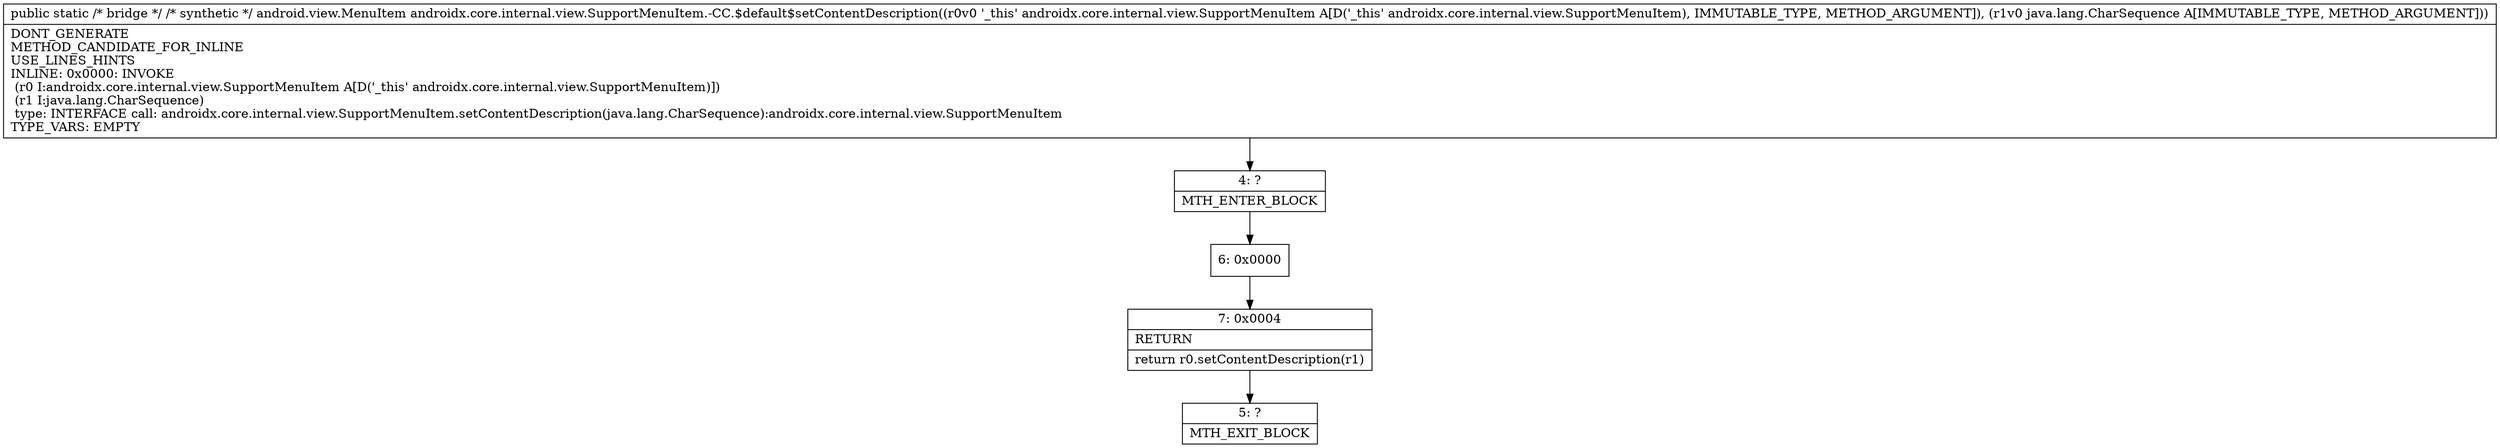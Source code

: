 digraph "CFG forandroidx.core.internal.view.SupportMenuItem.\-CC.$default$setContentDescription(Landroidx\/core\/internal\/view\/SupportMenuItem;Ljava\/lang\/CharSequence;)Landroid\/view\/MenuItem;" {
Node_4 [shape=record,label="{4\:\ ?|MTH_ENTER_BLOCK\l}"];
Node_6 [shape=record,label="{6\:\ 0x0000}"];
Node_7 [shape=record,label="{7\:\ 0x0004|RETURN\l|return r0.setContentDescription(r1)\l}"];
Node_5 [shape=record,label="{5\:\ ?|MTH_EXIT_BLOCK\l}"];
MethodNode[shape=record,label="{public static \/* bridge *\/ \/* synthetic *\/ android.view.MenuItem androidx.core.internal.view.SupportMenuItem.\-CC.$default$setContentDescription((r0v0 '_this' androidx.core.internal.view.SupportMenuItem A[D('_this' androidx.core.internal.view.SupportMenuItem), IMMUTABLE_TYPE, METHOD_ARGUMENT]), (r1v0 java.lang.CharSequence A[IMMUTABLE_TYPE, METHOD_ARGUMENT]))  | DONT_GENERATE\lMETHOD_CANDIDATE_FOR_INLINE\lUSE_LINES_HINTS\lINLINE: 0x0000: INVOKE  \l  (r0 I:androidx.core.internal.view.SupportMenuItem A[D('_this' androidx.core.internal.view.SupportMenuItem)])\l  (r1 I:java.lang.CharSequence)\l type: INTERFACE call: androidx.core.internal.view.SupportMenuItem.setContentDescription(java.lang.CharSequence):androidx.core.internal.view.SupportMenuItem\lTYPE_VARS: EMPTY\l}"];
MethodNode -> Node_4;Node_4 -> Node_6;
Node_6 -> Node_7;
Node_7 -> Node_5;
}

